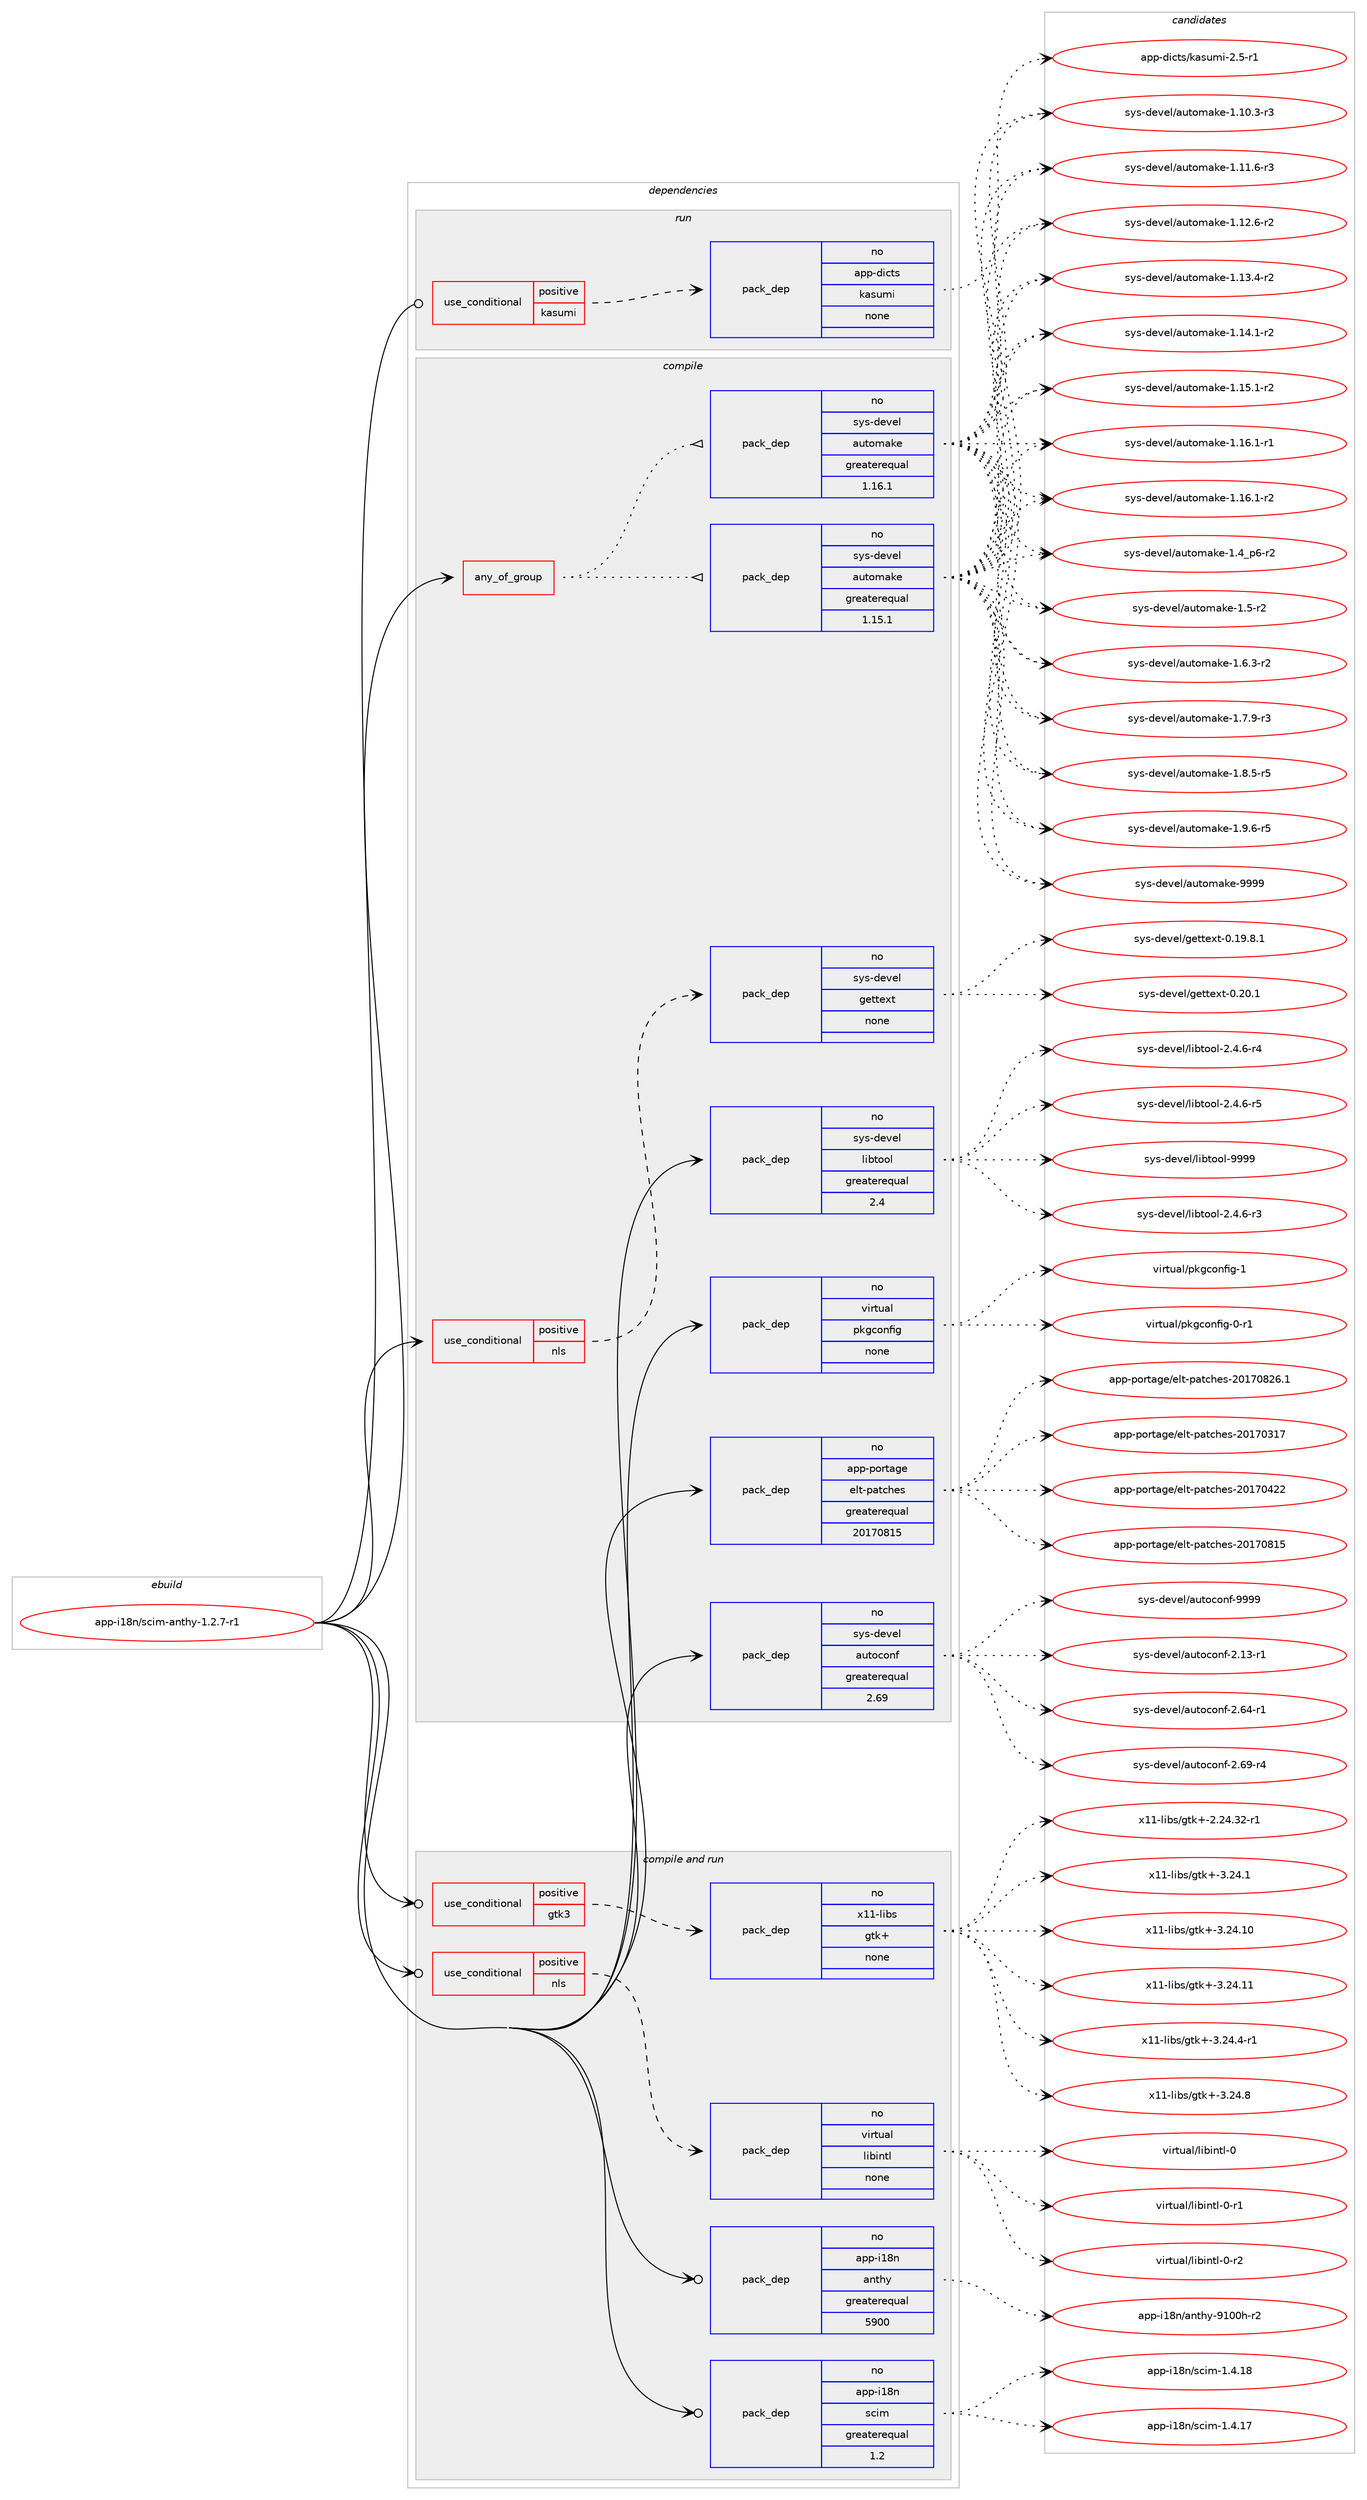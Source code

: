 digraph prolog {

# *************
# Graph options
# *************

newrank=true;
concentrate=true;
compound=true;
graph [rankdir=LR,fontname=Helvetica,fontsize=10,ranksep=1.5];#, ranksep=2.5, nodesep=0.2];
edge  [arrowhead=vee];
node  [fontname=Helvetica,fontsize=10];

# **********
# The ebuild
# **********

subgraph cluster_leftcol {
color=gray;
rank=same;
label=<<i>ebuild</i>>;
id [label="app-i18n/scim-anthy-1.2.7-r1", color=red, width=4, href="../app-i18n/scim-anthy-1.2.7-r1.svg"];
}

# ****************
# The dependencies
# ****************

subgraph cluster_midcol {
color=gray;
label=<<i>dependencies</i>>;
subgraph cluster_compile {
fillcolor="#eeeeee";
style=filled;
label=<<i>compile</i>>;
subgraph any8619 {
dependency495614 [label=<<TABLE BORDER="0" CELLBORDER="1" CELLSPACING="0" CELLPADDING="4"><TR><TD CELLPADDING="10">any_of_group</TD></TR></TABLE>>, shape=none, color=red];subgraph pack368244 {
dependency495615 [label=<<TABLE BORDER="0" CELLBORDER="1" CELLSPACING="0" CELLPADDING="4" WIDTH="220"><TR><TD ROWSPAN="6" CELLPADDING="30">pack_dep</TD></TR><TR><TD WIDTH="110">no</TD></TR><TR><TD>sys-devel</TD></TR><TR><TD>automake</TD></TR><TR><TD>greaterequal</TD></TR><TR><TD>1.16.1</TD></TR></TABLE>>, shape=none, color=blue];
}
dependency495614:e -> dependency495615:w [weight=20,style="dotted",arrowhead="oinv"];
subgraph pack368245 {
dependency495616 [label=<<TABLE BORDER="0" CELLBORDER="1" CELLSPACING="0" CELLPADDING="4" WIDTH="220"><TR><TD ROWSPAN="6" CELLPADDING="30">pack_dep</TD></TR><TR><TD WIDTH="110">no</TD></TR><TR><TD>sys-devel</TD></TR><TR><TD>automake</TD></TR><TR><TD>greaterequal</TD></TR><TR><TD>1.15.1</TD></TR></TABLE>>, shape=none, color=blue];
}
dependency495614:e -> dependency495616:w [weight=20,style="dotted",arrowhead="oinv"];
}
id:e -> dependency495614:w [weight=20,style="solid",arrowhead="vee"];
subgraph cond118439 {
dependency495617 [label=<<TABLE BORDER="0" CELLBORDER="1" CELLSPACING="0" CELLPADDING="4"><TR><TD ROWSPAN="3" CELLPADDING="10">use_conditional</TD></TR><TR><TD>positive</TD></TR><TR><TD>nls</TD></TR></TABLE>>, shape=none, color=red];
subgraph pack368246 {
dependency495618 [label=<<TABLE BORDER="0" CELLBORDER="1" CELLSPACING="0" CELLPADDING="4" WIDTH="220"><TR><TD ROWSPAN="6" CELLPADDING="30">pack_dep</TD></TR><TR><TD WIDTH="110">no</TD></TR><TR><TD>sys-devel</TD></TR><TR><TD>gettext</TD></TR><TR><TD>none</TD></TR><TR><TD></TD></TR></TABLE>>, shape=none, color=blue];
}
dependency495617:e -> dependency495618:w [weight=20,style="dashed",arrowhead="vee"];
}
id:e -> dependency495617:w [weight=20,style="solid",arrowhead="vee"];
subgraph pack368247 {
dependency495619 [label=<<TABLE BORDER="0" CELLBORDER="1" CELLSPACING="0" CELLPADDING="4" WIDTH="220"><TR><TD ROWSPAN="6" CELLPADDING="30">pack_dep</TD></TR><TR><TD WIDTH="110">no</TD></TR><TR><TD>app-portage</TD></TR><TR><TD>elt-patches</TD></TR><TR><TD>greaterequal</TD></TR><TR><TD>20170815</TD></TR></TABLE>>, shape=none, color=blue];
}
id:e -> dependency495619:w [weight=20,style="solid",arrowhead="vee"];
subgraph pack368248 {
dependency495620 [label=<<TABLE BORDER="0" CELLBORDER="1" CELLSPACING="0" CELLPADDING="4" WIDTH="220"><TR><TD ROWSPAN="6" CELLPADDING="30">pack_dep</TD></TR><TR><TD WIDTH="110">no</TD></TR><TR><TD>sys-devel</TD></TR><TR><TD>autoconf</TD></TR><TR><TD>greaterequal</TD></TR><TR><TD>2.69</TD></TR></TABLE>>, shape=none, color=blue];
}
id:e -> dependency495620:w [weight=20,style="solid",arrowhead="vee"];
subgraph pack368249 {
dependency495621 [label=<<TABLE BORDER="0" CELLBORDER="1" CELLSPACING="0" CELLPADDING="4" WIDTH="220"><TR><TD ROWSPAN="6" CELLPADDING="30">pack_dep</TD></TR><TR><TD WIDTH="110">no</TD></TR><TR><TD>sys-devel</TD></TR><TR><TD>libtool</TD></TR><TR><TD>greaterequal</TD></TR><TR><TD>2.4</TD></TR></TABLE>>, shape=none, color=blue];
}
id:e -> dependency495621:w [weight=20,style="solid",arrowhead="vee"];
subgraph pack368250 {
dependency495622 [label=<<TABLE BORDER="0" CELLBORDER="1" CELLSPACING="0" CELLPADDING="4" WIDTH="220"><TR><TD ROWSPAN="6" CELLPADDING="30">pack_dep</TD></TR><TR><TD WIDTH="110">no</TD></TR><TR><TD>virtual</TD></TR><TR><TD>pkgconfig</TD></TR><TR><TD>none</TD></TR><TR><TD></TD></TR></TABLE>>, shape=none, color=blue];
}
id:e -> dependency495622:w [weight=20,style="solid",arrowhead="vee"];
}
subgraph cluster_compileandrun {
fillcolor="#eeeeee";
style=filled;
label=<<i>compile and run</i>>;
subgraph cond118440 {
dependency495623 [label=<<TABLE BORDER="0" CELLBORDER="1" CELLSPACING="0" CELLPADDING="4"><TR><TD ROWSPAN="3" CELLPADDING="10">use_conditional</TD></TR><TR><TD>positive</TD></TR><TR><TD>gtk3</TD></TR></TABLE>>, shape=none, color=red];
subgraph pack368251 {
dependency495624 [label=<<TABLE BORDER="0" CELLBORDER="1" CELLSPACING="0" CELLPADDING="4" WIDTH="220"><TR><TD ROWSPAN="6" CELLPADDING="30">pack_dep</TD></TR><TR><TD WIDTH="110">no</TD></TR><TR><TD>x11-libs</TD></TR><TR><TD>gtk+</TD></TR><TR><TD>none</TD></TR><TR><TD></TD></TR></TABLE>>, shape=none, color=blue];
}
dependency495623:e -> dependency495624:w [weight=20,style="dashed",arrowhead="vee"];
}
id:e -> dependency495623:w [weight=20,style="solid",arrowhead="odotvee"];
subgraph cond118441 {
dependency495625 [label=<<TABLE BORDER="0" CELLBORDER="1" CELLSPACING="0" CELLPADDING="4"><TR><TD ROWSPAN="3" CELLPADDING="10">use_conditional</TD></TR><TR><TD>positive</TD></TR><TR><TD>nls</TD></TR></TABLE>>, shape=none, color=red];
subgraph pack368252 {
dependency495626 [label=<<TABLE BORDER="0" CELLBORDER="1" CELLSPACING="0" CELLPADDING="4" WIDTH="220"><TR><TD ROWSPAN="6" CELLPADDING="30">pack_dep</TD></TR><TR><TD WIDTH="110">no</TD></TR><TR><TD>virtual</TD></TR><TR><TD>libintl</TD></TR><TR><TD>none</TD></TR><TR><TD></TD></TR></TABLE>>, shape=none, color=blue];
}
dependency495625:e -> dependency495626:w [weight=20,style="dashed",arrowhead="vee"];
}
id:e -> dependency495625:w [weight=20,style="solid",arrowhead="odotvee"];
subgraph pack368253 {
dependency495627 [label=<<TABLE BORDER="0" CELLBORDER="1" CELLSPACING="0" CELLPADDING="4" WIDTH="220"><TR><TD ROWSPAN="6" CELLPADDING="30">pack_dep</TD></TR><TR><TD WIDTH="110">no</TD></TR><TR><TD>app-i18n</TD></TR><TR><TD>anthy</TD></TR><TR><TD>greaterequal</TD></TR><TR><TD>5900</TD></TR></TABLE>>, shape=none, color=blue];
}
id:e -> dependency495627:w [weight=20,style="solid",arrowhead="odotvee"];
subgraph pack368254 {
dependency495628 [label=<<TABLE BORDER="0" CELLBORDER="1" CELLSPACING="0" CELLPADDING="4" WIDTH="220"><TR><TD ROWSPAN="6" CELLPADDING="30">pack_dep</TD></TR><TR><TD WIDTH="110">no</TD></TR><TR><TD>app-i18n</TD></TR><TR><TD>scim</TD></TR><TR><TD>greaterequal</TD></TR><TR><TD>1.2</TD></TR></TABLE>>, shape=none, color=blue];
}
id:e -> dependency495628:w [weight=20,style="solid",arrowhead="odotvee"];
}
subgraph cluster_run {
fillcolor="#eeeeee";
style=filled;
label=<<i>run</i>>;
subgraph cond118442 {
dependency495629 [label=<<TABLE BORDER="0" CELLBORDER="1" CELLSPACING="0" CELLPADDING="4"><TR><TD ROWSPAN="3" CELLPADDING="10">use_conditional</TD></TR><TR><TD>positive</TD></TR><TR><TD>kasumi</TD></TR></TABLE>>, shape=none, color=red];
subgraph pack368255 {
dependency495630 [label=<<TABLE BORDER="0" CELLBORDER="1" CELLSPACING="0" CELLPADDING="4" WIDTH="220"><TR><TD ROWSPAN="6" CELLPADDING="30">pack_dep</TD></TR><TR><TD WIDTH="110">no</TD></TR><TR><TD>app-dicts</TD></TR><TR><TD>kasumi</TD></TR><TR><TD>none</TD></TR><TR><TD></TD></TR></TABLE>>, shape=none, color=blue];
}
dependency495629:e -> dependency495630:w [weight=20,style="dashed",arrowhead="vee"];
}
id:e -> dependency495629:w [weight=20,style="solid",arrowhead="odot"];
}
}

# **************
# The candidates
# **************

subgraph cluster_choices {
rank=same;
color=gray;
label=<<i>candidates</i>>;

subgraph choice368244 {
color=black;
nodesep=1;
choice11512111545100101118101108479711711611110997107101454946494846514511451 [label="sys-devel/automake-1.10.3-r3", color=red, width=4,href="../sys-devel/automake-1.10.3-r3.svg"];
choice11512111545100101118101108479711711611110997107101454946494946544511451 [label="sys-devel/automake-1.11.6-r3", color=red, width=4,href="../sys-devel/automake-1.11.6-r3.svg"];
choice11512111545100101118101108479711711611110997107101454946495046544511450 [label="sys-devel/automake-1.12.6-r2", color=red, width=4,href="../sys-devel/automake-1.12.6-r2.svg"];
choice11512111545100101118101108479711711611110997107101454946495146524511450 [label="sys-devel/automake-1.13.4-r2", color=red, width=4,href="../sys-devel/automake-1.13.4-r2.svg"];
choice11512111545100101118101108479711711611110997107101454946495246494511450 [label="sys-devel/automake-1.14.1-r2", color=red, width=4,href="../sys-devel/automake-1.14.1-r2.svg"];
choice11512111545100101118101108479711711611110997107101454946495346494511450 [label="sys-devel/automake-1.15.1-r2", color=red, width=4,href="../sys-devel/automake-1.15.1-r2.svg"];
choice11512111545100101118101108479711711611110997107101454946495446494511449 [label="sys-devel/automake-1.16.1-r1", color=red, width=4,href="../sys-devel/automake-1.16.1-r1.svg"];
choice11512111545100101118101108479711711611110997107101454946495446494511450 [label="sys-devel/automake-1.16.1-r2", color=red, width=4,href="../sys-devel/automake-1.16.1-r2.svg"];
choice115121115451001011181011084797117116111109971071014549465295112544511450 [label="sys-devel/automake-1.4_p6-r2", color=red, width=4,href="../sys-devel/automake-1.4_p6-r2.svg"];
choice11512111545100101118101108479711711611110997107101454946534511450 [label="sys-devel/automake-1.5-r2", color=red, width=4,href="../sys-devel/automake-1.5-r2.svg"];
choice115121115451001011181011084797117116111109971071014549465446514511450 [label="sys-devel/automake-1.6.3-r2", color=red, width=4,href="../sys-devel/automake-1.6.3-r2.svg"];
choice115121115451001011181011084797117116111109971071014549465546574511451 [label="sys-devel/automake-1.7.9-r3", color=red, width=4,href="../sys-devel/automake-1.7.9-r3.svg"];
choice115121115451001011181011084797117116111109971071014549465646534511453 [label="sys-devel/automake-1.8.5-r5", color=red, width=4,href="../sys-devel/automake-1.8.5-r5.svg"];
choice115121115451001011181011084797117116111109971071014549465746544511453 [label="sys-devel/automake-1.9.6-r5", color=red, width=4,href="../sys-devel/automake-1.9.6-r5.svg"];
choice115121115451001011181011084797117116111109971071014557575757 [label="sys-devel/automake-9999", color=red, width=4,href="../sys-devel/automake-9999.svg"];
dependency495615:e -> choice11512111545100101118101108479711711611110997107101454946494846514511451:w [style=dotted,weight="100"];
dependency495615:e -> choice11512111545100101118101108479711711611110997107101454946494946544511451:w [style=dotted,weight="100"];
dependency495615:e -> choice11512111545100101118101108479711711611110997107101454946495046544511450:w [style=dotted,weight="100"];
dependency495615:e -> choice11512111545100101118101108479711711611110997107101454946495146524511450:w [style=dotted,weight="100"];
dependency495615:e -> choice11512111545100101118101108479711711611110997107101454946495246494511450:w [style=dotted,weight="100"];
dependency495615:e -> choice11512111545100101118101108479711711611110997107101454946495346494511450:w [style=dotted,weight="100"];
dependency495615:e -> choice11512111545100101118101108479711711611110997107101454946495446494511449:w [style=dotted,weight="100"];
dependency495615:e -> choice11512111545100101118101108479711711611110997107101454946495446494511450:w [style=dotted,weight="100"];
dependency495615:e -> choice115121115451001011181011084797117116111109971071014549465295112544511450:w [style=dotted,weight="100"];
dependency495615:e -> choice11512111545100101118101108479711711611110997107101454946534511450:w [style=dotted,weight="100"];
dependency495615:e -> choice115121115451001011181011084797117116111109971071014549465446514511450:w [style=dotted,weight="100"];
dependency495615:e -> choice115121115451001011181011084797117116111109971071014549465546574511451:w [style=dotted,weight="100"];
dependency495615:e -> choice115121115451001011181011084797117116111109971071014549465646534511453:w [style=dotted,weight="100"];
dependency495615:e -> choice115121115451001011181011084797117116111109971071014549465746544511453:w [style=dotted,weight="100"];
dependency495615:e -> choice115121115451001011181011084797117116111109971071014557575757:w [style=dotted,weight="100"];
}
subgraph choice368245 {
color=black;
nodesep=1;
choice11512111545100101118101108479711711611110997107101454946494846514511451 [label="sys-devel/automake-1.10.3-r3", color=red, width=4,href="../sys-devel/automake-1.10.3-r3.svg"];
choice11512111545100101118101108479711711611110997107101454946494946544511451 [label="sys-devel/automake-1.11.6-r3", color=red, width=4,href="../sys-devel/automake-1.11.6-r3.svg"];
choice11512111545100101118101108479711711611110997107101454946495046544511450 [label="sys-devel/automake-1.12.6-r2", color=red, width=4,href="../sys-devel/automake-1.12.6-r2.svg"];
choice11512111545100101118101108479711711611110997107101454946495146524511450 [label="sys-devel/automake-1.13.4-r2", color=red, width=4,href="../sys-devel/automake-1.13.4-r2.svg"];
choice11512111545100101118101108479711711611110997107101454946495246494511450 [label="sys-devel/automake-1.14.1-r2", color=red, width=4,href="../sys-devel/automake-1.14.1-r2.svg"];
choice11512111545100101118101108479711711611110997107101454946495346494511450 [label="sys-devel/automake-1.15.1-r2", color=red, width=4,href="../sys-devel/automake-1.15.1-r2.svg"];
choice11512111545100101118101108479711711611110997107101454946495446494511449 [label="sys-devel/automake-1.16.1-r1", color=red, width=4,href="../sys-devel/automake-1.16.1-r1.svg"];
choice11512111545100101118101108479711711611110997107101454946495446494511450 [label="sys-devel/automake-1.16.1-r2", color=red, width=4,href="../sys-devel/automake-1.16.1-r2.svg"];
choice115121115451001011181011084797117116111109971071014549465295112544511450 [label="sys-devel/automake-1.4_p6-r2", color=red, width=4,href="../sys-devel/automake-1.4_p6-r2.svg"];
choice11512111545100101118101108479711711611110997107101454946534511450 [label="sys-devel/automake-1.5-r2", color=red, width=4,href="../sys-devel/automake-1.5-r2.svg"];
choice115121115451001011181011084797117116111109971071014549465446514511450 [label="sys-devel/automake-1.6.3-r2", color=red, width=4,href="../sys-devel/automake-1.6.3-r2.svg"];
choice115121115451001011181011084797117116111109971071014549465546574511451 [label="sys-devel/automake-1.7.9-r3", color=red, width=4,href="../sys-devel/automake-1.7.9-r3.svg"];
choice115121115451001011181011084797117116111109971071014549465646534511453 [label="sys-devel/automake-1.8.5-r5", color=red, width=4,href="../sys-devel/automake-1.8.5-r5.svg"];
choice115121115451001011181011084797117116111109971071014549465746544511453 [label="sys-devel/automake-1.9.6-r5", color=red, width=4,href="../sys-devel/automake-1.9.6-r5.svg"];
choice115121115451001011181011084797117116111109971071014557575757 [label="sys-devel/automake-9999", color=red, width=4,href="../sys-devel/automake-9999.svg"];
dependency495616:e -> choice11512111545100101118101108479711711611110997107101454946494846514511451:w [style=dotted,weight="100"];
dependency495616:e -> choice11512111545100101118101108479711711611110997107101454946494946544511451:w [style=dotted,weight="100"];
dependency495616:e -> choice11512111545100101118101108479711711611110997107101454946495046544511450:w [style=dotted,weight="100"];
dependency495616:e -> choice11512111545100101118101108479711711611110997107101454946495146524511450:w [style=dotted,weight="100"];
dependency495616:e -> choice11512111545100101118101108479711711611110997107101454946495246494511450:w [style=dotted,weight="100"];
dependency495616:e -> choice11512111545100101118101108479711711611110997107101454946495346494511450:w [style=dotted,weight="100"];
dependency495616:e -> choice11512111545100101118101108479711711611110997107101454946495446494511449:w [style=dotted,weight="100"];
dependency495616:e -> choice11512111545100101118101108479711711611110997107101454946495446494511450:w [style=dotted,weight="100"];
dependency495616:e -> choice115121115451001011181011084797117116111109971071014549465295112544511450:w [style=dotted,weight="100"];
dependency495616:e -> choice11512111545100101118101108479711711611110997107101454946534511450:w [style=dotted,weight="100"];
dependency495616:e -> choice115121115451001011181011084797117116111109971071014549465446514511450:w [style=dotted,weight="100"];
dependency495616:e -> choice115121115451001011181011084797117116111109971071014549465546574511451:w [style=dotted,weight="100"];
dependency495616:e -> choice115121115451001011181011084797117116111109971071014549465646534511453:w [style=dotted,weight="100"];
dependency495616:e -> choice115121115451001011181011084797117116111109971071014549465746544511453:w [style=dotted,weight="100"];
dependency495616:e -> choice115121115451001011181011084797117116111109971071014557575757:w [style=dotted,weight="100"];
}
subgraph choice368246 {
color=black;
nodesep=1;
choice1151211154510010111810110847103101116116101120116454846495746564649 [label="sys-devel/gettext-0.19.8.1", color=red, width=4,href="../sys-devel/gettext-0.19.8.1.svg"];
choice115121115451001011181011084710310111611610112011645484650484649 [label="sys-devel/gettext-0.20.1", color=red, width=4,href="../sys-devel/gettext-0.20.1.svg"];
dependency495618:e -> choice1151211154510010111810110847103101116116101120116454846495746564649:w [style=dotted,weight="100"];
dependency495618:e -> choice115121115451001011181011084710310111611610112011645484650484649:w [style=dotted,weight="100"];
}
subgraph choice368247 {
color=black;
nodesep=1;
choice97112112451121111141169710310147101108116451129711699104101115455048495548514955 [label="app-portage/elt-patches-20170317", color=red, width=4,href="../app-portage/elt-patches-20170317.svg"];
choice97112112451121111141169710310147101108116451129711699104101115455048495548525050 [label="app-portage/elt-patches-20170422", color=red, width=4,href="../app-portage/elt-patches-20170422.svg"];
choice97112112451121111141169710310147101108116451129711699104101115455048495548564953 [label="app-portage/elt-patches-20170815", color=red, width=4,href="../app-portage/elt-patches-20170815.svg"];
choice971121124511211111411697103101471011081164511297116991041011154550484955485650544649 [label="app-portage/elt-patches-20170826.1", color=red, width=4,href="../app-portage/elt-patches-20170826.1.svg"];
dependency495619:e -> choice97112112451121111141169710310147101108116451129711699104101115455048495548514955:w [style=dotted,weight="100"];
dependency495619:e -> choice97112112451121111141169710310147101108116451129711699104101115455048495548525050:w [style=dotted,weight="100"];
dependency495619:e -> choice97112112451121111141169710310147101108116451129711699104101115455048495548564953:w [style=dotted,weight="100"];
dependency495619:e -> choice971121124511211111411697103101471011081164511297116991041011154550484955485650544649:w [style=dotted,weight="100"];
}
subgraph choice368248 {
color=black;
nodesep=1;
choice1151211154510010111810110847971171161119911111010245504649514511449 [label="sys-devel/autoconf-2.13-r1", color=red, width=4,href="../sys-devel/autoconf-2.13-r1.svg"];
choice1151211154510010111810110847971171161119911111010245504654524511449 [label="sys-devel/autoconf-2.64-r1", color=red, width=4,href="../sys-devel/autoconf-2.64-r1.svg"];
choice1151211154510010111810110847971171161119911111010245504654574511452 [label="sys-devel/autoconf-2.69-r4", color=red, width=4,href="../sys-devel/autoconf-2.69-r4.svg"];
choice115121115451001011181011084797117116111991111101024557575757 [label="sys-devel/autoconf-9999", color=red, width=4,href="../sys-devel/autoconf-9999.svg"];
dependency495620:e -> choice1151211154510010111810110847971171161119911111010245504649514511449:w [style=dotted,weight="100"];
dependency495620:e -> choice1151211154510010111810110847971171161119911111010245504654524511449:w [style=dotted,weight="100"];
dependency495620:e -> choice1151211154510010111810110847971171161119911111010245504654574511452:w [style=dotted,weight="100"];
dependency495620:e -> choice115121115451001011181011084797117116111991111101024557575757:w [style=dotted,weight="100"];
}
subgraph choice368249 {
color=black;
nodesep=1;
choice1151211154510010111810110847108105981161111111084550465246544511451 [label="sys-devel/libtool-2.4.6-r3", color=red, width=4,href="../sys-devel/libtool-2.4.6-r3.svg"];
choice1151211154510010111810110847108105981161111111084550465246544511452 [label="sys-devel/libtool-2.4.6-r4", color=red, width=4,href="../sys-devel/libtool-2.4.6-r4.svg"];
choice1151211154510010111810110847108105981161111111084550465246544511453 [label="sys-devel/libtool-2.4.6-r5", color=red, width=4,href="../sys-devel/libtool-2.4.6-r5.svg"];
choice1151211154510010111810110847108105981161111111084557575757 [label="sys-devel/libtool-9999", color=red, width=4,href="../sys-devel/libtool-9999.svg"];
dependency495621:e -> choice1151211154510010111810110847108105981161111111084550465246544511451:w [style=dotted,weight="100"];
dependency495621:e -> choice1151211154510010111810110847108105981161111111084550465246544511452:w [style=dotted,weight="100"];
dependency495621:e -> choice1151211154510010111810110847108105981161111111084550465246544511453:w [style=dotted,weight="100"];
dependency495621:e -> choice1151211154510010111810110847108105981161111111084557575757:w [style=dotted,weight="100"];
}
subgraph choice368250 {
color=black;
nodesep=1;
choice11810511411611797108471121071039911111010210510345484511449 [label="virtual/pkgconfig-0-r1", color=red, width=4,href="../virtual/pkgconfig-0-r1.svg"];
choice1181051141161179710847112107103991111101021051034549 [label="virtual/pkgconfig-1", color=red, width=4,href="../virtual/pkgconfig-1.svg"];
dependency495622:e -> choice11810511411611797108471121071039911111010210510345484511449:w [style=dotted,weight="100"];
dependency495622:e -> choice1181051141161179710847112107103991111101021051034549:w [style=dotted,weight="100"];
}
subgraph choice368251 {
color=black;
nodesep=1;
choice12049494510810598115471031161074345504650524651504511449 [label="x11-libs/gtk+-2.24.32-r1", color=red, width=4,href="../x11-libs/gtk+-2.24.32-r1.svg"];
choice12049494510810598115471031161074345514650524649 [label="x11-libs/gtk+-3.24.1", color=red, width=4,href="../x11-libs/gtk+-3.24.1.svg"];
choice1204949451081059811547103116107434551465052464948 [label="x11-libs/gtk+-3.24.10", color=red, width=4,href="../x11-libs/gtk+-3.24.10.svg"];
choice1204949451081059811547103116107434551465052464949 [label="x11-libs/gtk+-3.24.11", color=red, width=4,href="../x11-libs/gtk+-3.24.11.svg"];
choice120494945108105981154710311610743455146505246524511449 [label="x11-libs/gtk+-3.24.4-r1", color=red, width=4,href="../x11-libs/gtk+-3.24.4-r1.svg"];
choice12049494510810598115471031161074345514650524656 [label="x11-libs/gtk+-3.24.8", color=red, width=4,href="../x11-libs/gtk+-3.24.8.svg"];
dependency495624:e -> choice12049494510810598115471031161074345504650524651504511449:w [style=dotted,weight="100"];
dependency495624:e -> choice12049494510810598115471031161074345514650524649:w [style=dotted,weight="100"];
dependency495624:e -> choice1204949451081059811547103116107434551465052464948:w [style=dotted,weight="100"];
dependency495624:e -> choice1204949451081059811547103116107434551465052464949:w [style=dotted,weight="100"];
dependency495624:e -> choice120494945108105981154710311610743455146505246524511449:w [style=dotted,weight="100"];
dependency495624:e -> choice12049494510810598115471031161074345514650524656:w [style=dotted,weight="100"];
}
subgraph choice368252 {
color=black;
nodesep=1;
choice1181051141161179710847108105981051101161084548 [label="virtual/libintl-0", color=red, width=4,href="../virtual/libintl-0.svg"];
choice11810511411611797108471081059810511011610845484511449 [label="virtual/libintl-0-r1", color=red, width=4,href="../virtual/libintl-0-r1.svg"];
choice11810511411611797108471081059810511011610845484511450 [label="virtual/libintl-0-r2", color=red, width=4,href="../virtual/libintl-0-r2.svg"];
dependency495626:e -> choice1181051141161179710847108105981051101161084548:w [style=dotted,weight="100"];
dependency495626:e -> choice11810511411611797108471081059810511011610845484511449:w [style=dotted,weight="100"];
dependency495626:e -> choice11810511411611797108471081059810511011610845484511450:w [style=dotted,weight="100"];
}
subgraph choice368253 {
color=black;
nodesep=1;
choice97112112451054956110479711011610412145574948481044511450 [label="app-i18n/anthy-9100h-r2", color=red, width=4,href="../app-i18n/anthy-9100h-r2.svg"];
dependency495627:e -> choice97112112451054956110479711011610412145574948481044511450:w [style=dotted,weight="100"];
}
subgraph choice368254 {
color=black;
nodesep=1;
choice97112112451054956110471159910510945494652464955 [label="app-i18n/scim-1.4.17", color=red, width=4,href="../app-i18n/scim-1.4.17.svg"];
choice97112112451054956110471159910510945494652464956 [label="app-i18n/scim-1.4.18", color=red, width=4,href="../app-i18n/scim-1.4.18.svg"];
dependency495628:e -> choice97112112451054956110471159910510945494652464955:w [style=dotted,weight="100"];
dependency495628:e -> choice97112112451054956110471159910510945494652464956:w [style=dotted,weight="100"];
}
subgraph choice368255 {
color=black;
nodesep=1;
choice9711211245100105991161154710797115117109105455046534511449 [label="app-dicts/kasumi-2.5-r1", color=red, width=4,href="../app-dicts/kasumi-2.5-r1.svg"];
dependency495630:e -> choice9711211245100105991161154710797115117109105455046534511449:w [style=dotted,weight="100"];
}
}

}
